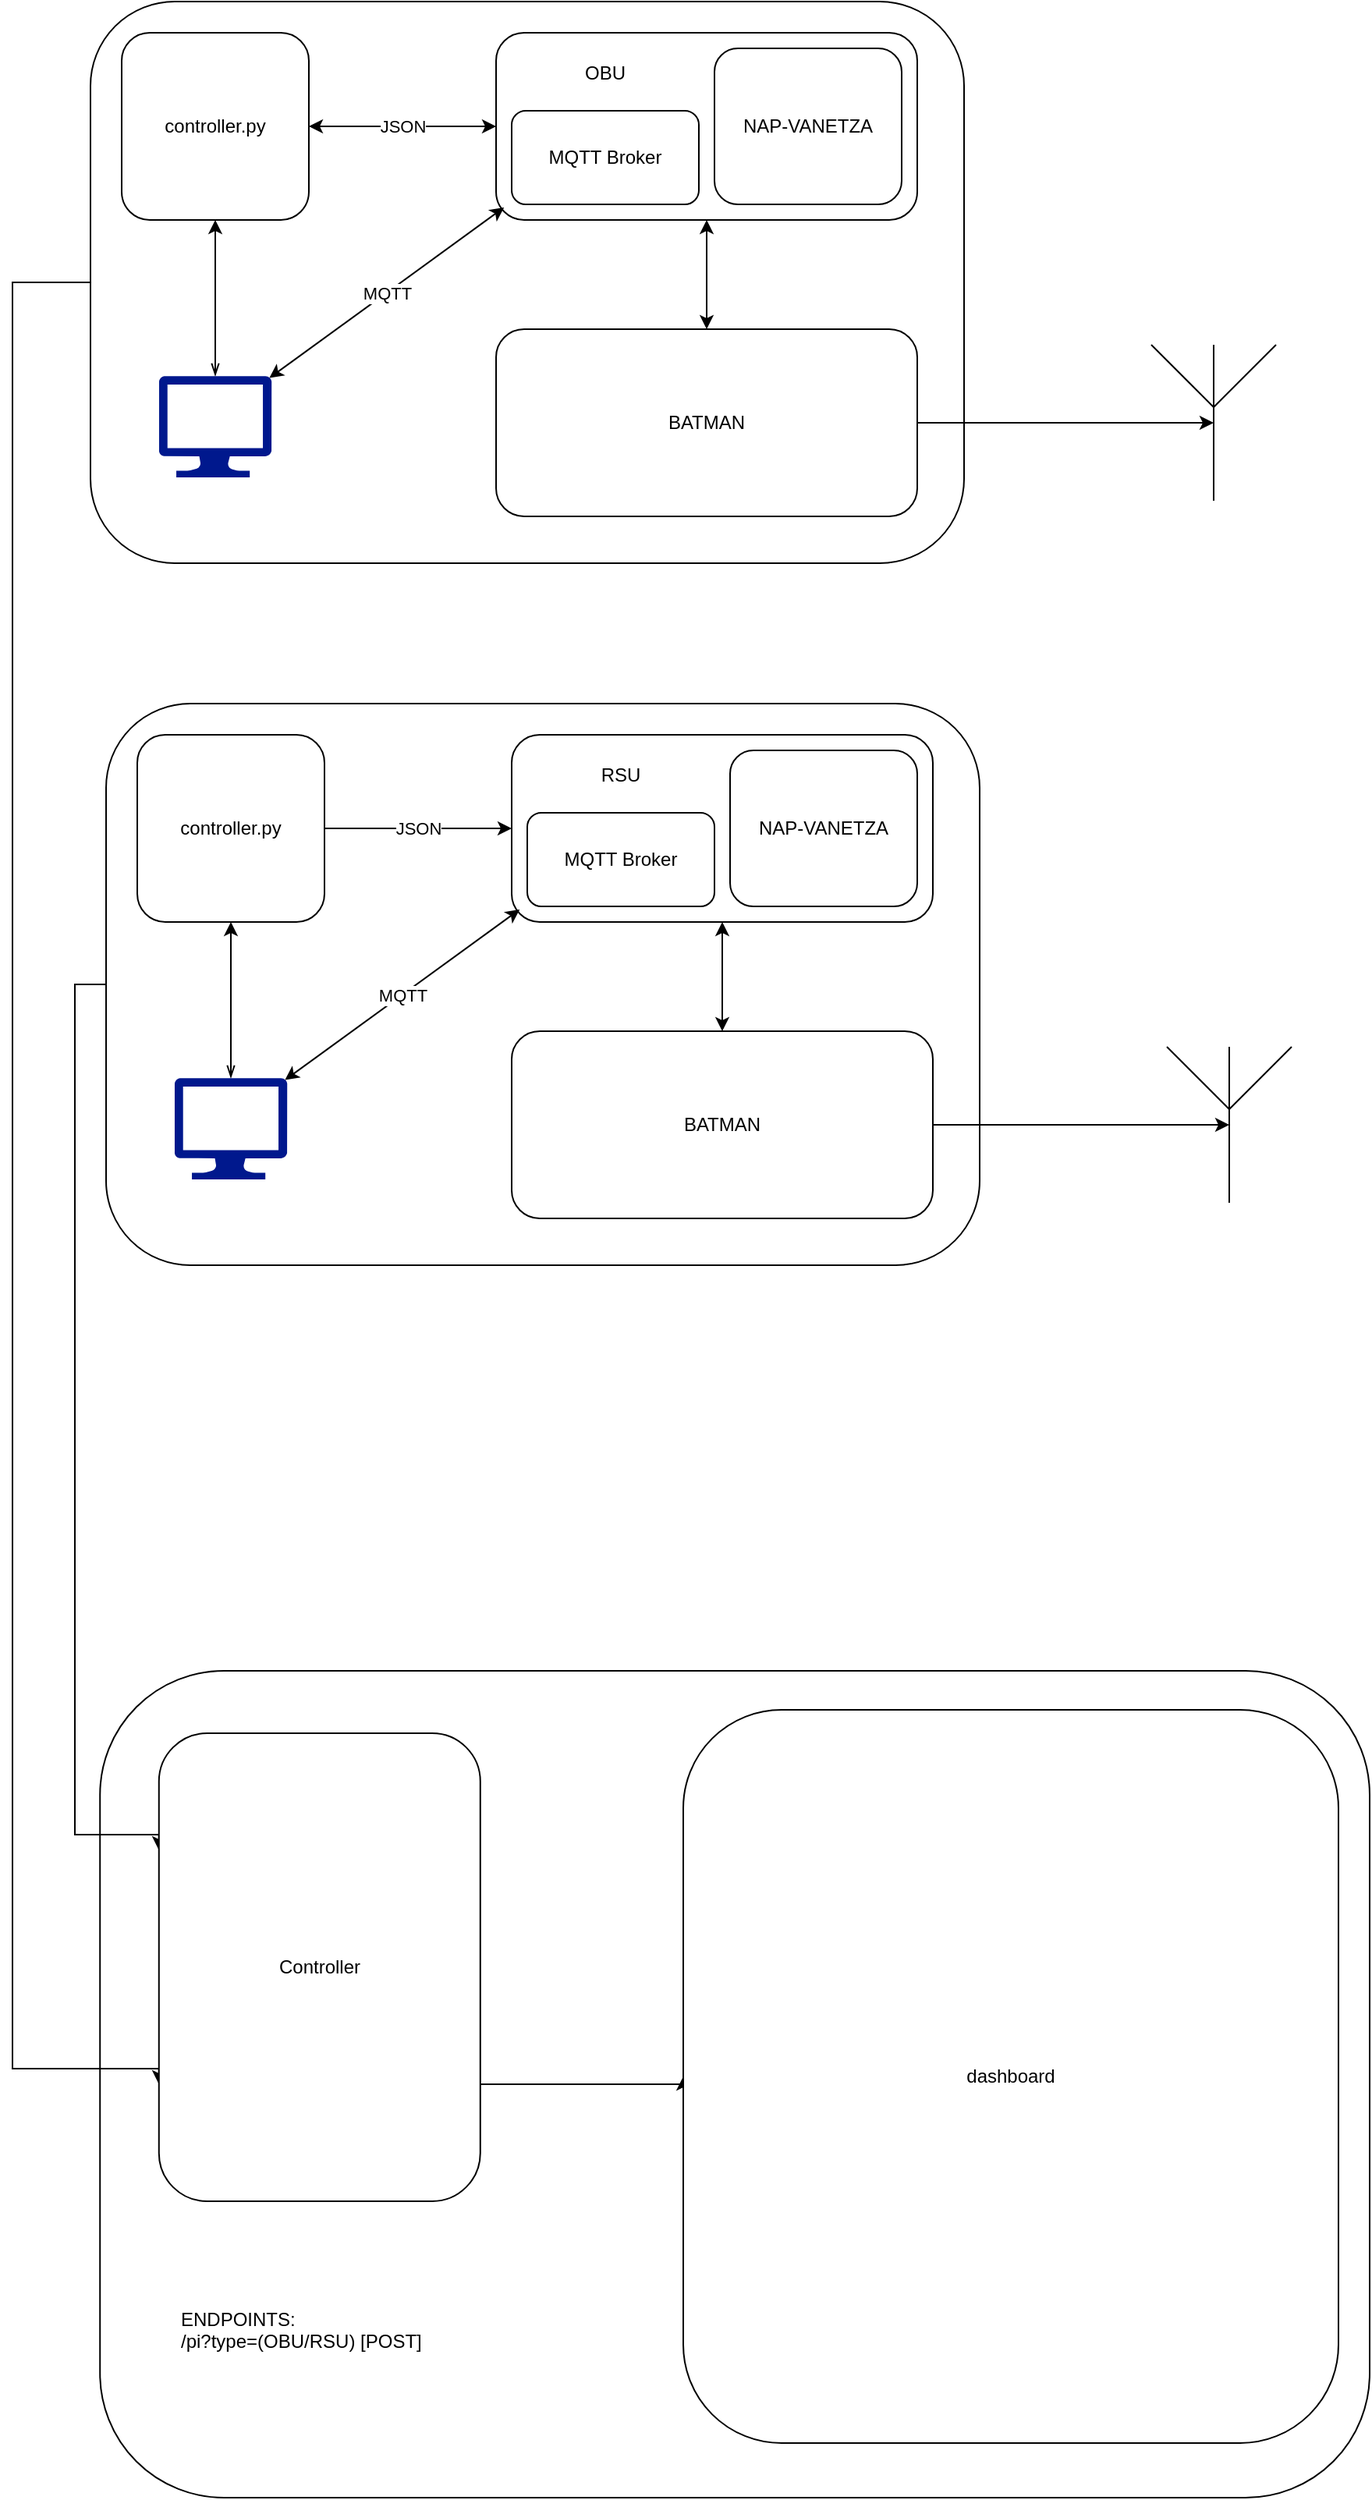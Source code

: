 <mxfile version="24.3.0" type="device">
  <diagram name="Page-1" id="f6FDDPuUjQH8AuFrgQYx">
    <mxGraphModel dx="2049" dy="1084" grid="1" gridSize="10" guides="1" tooltips="1" connect="1" arrows="1" fold="1" page="1" pageScale="1" pageWidth="850" pageHeight="1100" math="0" shadow="0">
      <root>
        <mxCell id="0" />
        <mxCell id="1" parent="0" />
        <mxCell id="xh_CueouXMLD4YrdwbHa-37" value="" style="rounded=1;whiteSpace=wrap;html=1;" vertex="1" parent="1">
          <mxGeometry x="116.11" y="1380" width="813.89" height="530" as="geometry" />
        </mxCell>
        <mxCell id="xh_CueouXMLD4YrdwbHa-44" style="edgeStyle=orthogonalEdgeStyle;rounded=0;orthogonalLoop=1;jettySize=auto;html=1;entryX=0;entryY=0.75;entryDx=0;entryDy=0;" edge="1" parent="1" source="xh_CueouXMLD4YrdwbHa-5" target="xh_CueouXMLD4YrdwbHa-40">
          <mxGeometry relative="1" as="geometry">
            <Array as="points">
              <mxPoint x="60" y="490" />
              <mxPoint x="60" y="1635" />
            </Array>
          </mxGeometry>
        </mxCell>
        <mxCell id="xh_CueouXMLD4YrdwbHa-5" value="" style="rounded=1;whiteSpace=wrap;html=1;" vertex="1" parent="1">
          <mxGeometry x="110" y="310" width="560" height="360" as="geometry" />
        </mxCell>
        <mxCell id="xh_CueouXMLD4YrdwbHa-13" style="edgeStyle=orthogonalEdgeStyle;rounded=0;orthogonalLoop=1;jettySize=auto;html=1;exitX=0.5;exitY=1;exitDx=0;exitDy=0;entryX=0.5;entryY=0;entryDx=0;entryDy=0;startArrow=classic;startFill=1;" edge="1" parent="1" source="xh_CueouXMLD4YrdwbHa-1" target="xh_CueouXMLD4YrdwbHa-6">
          <mxGeometry relative="1" as="geometry" />
        </mxCell>
        <mxCell id="xh_CueouXMLD4YrdwbHa-1" value="" style="rounded=1;whiteSpace=wrap;html=1;" vertex="1" parent="1">
          <mxGeometry x="370" y="330" width="270" height="120" as="geometry" />
        </mxCell>
        <mxCell id="xh_CueouXMLD4YrdwbHa-3" value="NAP-VANETZA" style="rounded=1;whiteSpace=wrap;html=1;" vertex="1" parent="1">
          <mxGeometry x="510" y="340" width="120" height="100" as="geometry" />
        </mxCell>
        <mxCell id="xh_CueouXMLD4YrdwbHa-4" value="MQTT Broker" style="rounded=1;whiteSpace=wrap;html=1;" vertex="1" parent="1">
          <mxGeometry x="380" y="380" width="120" height="60" as="geometry" />
        </mxCell>
        <mxCell id="xh_CueouXMLD4YrdwbHa-18" style="edgeStyle=orthogonalEdgeStyle;rounded=0;orthogonalLoop=1;jettySize=auto;html=1;" edge="1" parent="1" source="xh_CueouXMLD4YrdwbHa-6">
          <mxGeometry relative="1" as="geometry">
            <mxPoint x="830" y="580" as="targetPoint" />
          </mxGeometry>
        </mxCell>
        <mxCell id="xh_CueouXMLD4YrdwbHa-6" value="BATMAN" style="rounded=1;whiteSpace=wrap;html=1;" vertex="1" parent="1">
          <mxGeometry x="370" y="520" width="270" height="120" as="geometry" />
        </mxCell>
        <mxCell id="xh_CueouXMLD4YrdwbHa-16" style="edgeStyle=orthogonalEdgeStyle;rounded=0;orthogonalLoop=1;jettySize=auto;html=1;entryX=0.5;entryY=1;entryDx=0;entryDy=0;startArrow=openThin;startFill=0;" edge="1" parent="1" source="xh_CueouXMLD4YrdwbHa-10" target="xh_CueouXMLD4YrdwbHa-11">
          <mxGeometry relative="1" as="geometry" />
        </mxCell>
        <mxCell id="xh_CueouXMLD4YrdwbHa-10" value="" style="sketch=0;aspect=fixed;pointerEvents=1;shadow=0;dashed=0;html=1;strokeColor=none;labelPosition=center;verticalLabelPosition=bottom;verticalAlign=top;align=center;fillColor=#00188D;shape=mxgraph.azure.computer" vertex="1" parent="1">
          <mxGeometry x="153.89" y="550" width="72.22" height="65" as="geometry" />
        </mxCell>
        <mxCell id="xh_CueouXMLD4YrdwbHa-15" value="JSON" style="edgeStyle=orthogonalEdgeStyle;rounded=0;orthogonalLoop=1;jettySize=auto;html=1;entryX=0;entryY=0.5;entryDx=0;entryDy=0;startArrow=classic;startFill=1;" edge="1" parent="1" source="xh_CueouXMLD4YrdwbHa-11" target="xh_CueouXMLD4YrdwbHa-1">
          <mxGeometry relative="1" as="geometry" />
        </mxCell>
        <mxCell id="xh_CueouXMLD4YrdwbHa-11" value="controller.py" style="rounded=1;whiteSpace=wrap;html=1;" vertex="1" parent="1">
          <mxGeometry x="130" y="330" width="120" height="120" as="geometry" />
        </mxCell>
        <mxCell id="xh_CueouXMLD4YrdwbHa-17" value="&lt;div&gt;MQTT&lt;/div&gt;" style="rounded=0;orthogonalLoop=1;jettySize=auto;html=1;entryX=0.98;entryY=0.02;entryDx=0;entryDy=0;entryPerimeter=0;exitX=0.019;exitY=0.933;exitDx=0;exitDy=0;exitPerimeter=0;startArrow=classic;startFill=1;" edge="1" parent="1" source="xh_CueouXMLD4YrdwbHa-1" target="xh_CueouXMLD4YrdwbHa-10">
          <mxGeometry relative="1" as="geometry">
            <Array as="points" />
          </mxGeometry>
        </mxCell>
        <mxCell id="xh_CueouXMLD4YrdwbHa-19" value="" style="verticalLabelPosition=bottom;shadow=0;dashed=0;align=center;html=1;verticalAlign=top;shape=mxgraph.electrical.radio.aerial_-_antenna_1;" vertex="1" parent="1">
          <mxGeometry x="790" y="530" width="80" height="100" as="geometry" />
        </mxCell>
        <mxCell id="xh_CueouXMLD4YrdwbHa-20" value="OBU" style="text;html=1;align=center;verticalAlign=middle;whiteSpace=wrap;rounded=0;" vertex="1" parent="1">
          <mxGeometry x="410" y="341" width="60" height="30" as="geometry" />
        </mxCell>
        <mxCell id="xh_CueouXMLD4YrdwbHa-21" value="" style="shape=image;html=1;verticalAlign=top;verticalLabelPosition=bottom;labelBackgroundColor=#ffffff;imageAspect=0;aspect=fixed;image=https://cdn0.iconfinder.com/data/icons/social-media-2104/24/social_media_social_media_logo_docker-128.png" vertex="1" parent="1">
          <mxGeometry x="380" y="340" width="32" height="32" as="geometry" />
        </mxCell>
        <mxCell id="xh_CueouXMLD4YrdwbHa-43" style="edgeStyle=orthogonalEdgeStyle;rounded=0;orthogonalLoop=1;jettySize=auto;html=1;entryX=0;entryY=0.25;entryDx=0;entryDy=0;" edge="1" parent="1" source="xh_CueouXMLD4YrdwbHa-22" target="xh_CueouXMLD4YrdwbHa-40">
          <mxGeometry relative="1" as="geometry">
            <Array as="points">
              <mxPoint x="100" y="940" />
              <mxPoint x="100" y="1485" />
            </Array>
          </mxGeometry>
        </mxCell>
        <mxCell id="xh_CueouXMLD4YrdwbHa-22" value="" style="rounded=1;whiteSpace=wrap;html=1;" vertex="1" parent="1">
          <mxGeometry x="120" y="760" width="560" height="360" as="geometry" />
        </mxCell>
        <mxCell id="xh_CueouXMLD4YrdwbHa-23" style="edgeStyle=orthogonalEdgeStyle;rounded=0;orthogonalLoop=1;jettySize=auto;html=1;exitX=0.5;exitY=1;exitDx=0;exitDy=0;entryX=0.5;entryY=0;entryDx=0;entryDy=0;startArrow=classic;startFill=1;" edge="1" parent="1" source="xh_CueouXMLD4YrdwbHa-24" target="xh_CueouXMLD4YrdwbHa-28">
          <mxGeometry relative="1" as="geometry" />
        </mxCell>
        <mxCell id="xh_CueouXMLD4YrdwbHa-24" value="" style="rounded=1;whiteSpace=wrap;html=1;" vertex="1" parent="1">
          <mxGeometry x="380" y="780" width="270" height="120" as="geometry" />
        </mxCell>
        <mxCell id="xh_CueouXMLD4YrdwbHa-25" value="NAP-VANETZA" style="rounded=1;whiteSpace=wrap;html=1;" vertex="1" parent="1">
          <mxGeometry x="520" y="790" width="120" height="100" as="geometry" />
        </mxCell>
        <mxCell id="xh_CueouXMLD4YrdwbHa-26" value="MQTT Broker" style="rounded=1;whiteSpace=wrap;html=1;" vertex="1" parent="1">
          <mxGeometry x="390" y="830" width="120" height="60" as="geometry" />
        </mxCell>
        <mxCell id="xh_CueouXMLD4YrdwbHa-27" style="edgeStyle=orthogonalEdgeStyle;rounded=0;orthogonalLoop=1;jettySize=auto;html=1;" edge="1" parent="1" source="xh_CueouXMLD4YrdwbHa-28">
          <mxGeometry relative="1" as="geometry">
            <mxPoint x="840" y="1030" as="targetPoint" />
          </mxGeometry>
        </mxCell>
        <mxCell id="xh_CueouXMLD4YrdwbHa-28" value="BATMAN" style="rounded=1;whiteSpace=wrap;html=1;" vertex="1" parent="1">
          <mxGeometry x="380" y="970" width="270" height="120" as="geometry" />
        </mxCell>
        <mxCell id="xh_CueouXMLD4YrdwbHa-29" style="edgeStyle=orthogonalEdgeStyle;rounded=0;orthogonalLoop=1;jettySize=auto;html=1;entryX=0.5;entryY=1;entryDx=0;entryDy=0;startArrow=openThin;startFill=0;" edge="1" parent="1" source="xh_CueouXMLD4YrdwbHa-30" target="xh_CueouXMLD4YrdwbHa-32">
          <mxGeometry relative="1" as="geometry" />
        </mxCell>
        <mxCell id="xh_CueouXMLD4YrdwbHa-30" value="" style="sketch=0;aspect=fixed;pointerEvents=1;shadow=0;dashed=0;html=1;strokeColor=none;labelPosition=center;verticalLabelPosition=bottom;verticalAlign=top;align=center;fillColor=#00188D;shape=mxgraph.azure.computer" vertex="1" parent="1">
          <mxGeometry x="163.89" y="1000" width="72.22" height="65" as="geometry" />
        </mxCell>
        <mxCell id="xh_CueouXMLD4YrdwbHa-31" value="JSON" style="edgeStyle=orthogonalEdgeStyle;rounded=0;orthogonalLoop=1;jettySize=auto;html=1;entryX=0;entryY=0.5;entryDx=0;entryDy=0;" edge="1" parent="1" source="xh_CueouXMLD4YrdwbHa-32" target="xh_CueouXMLD4YrdwbHa-24">
          <mxGeometry relative="1" as="geometry" />
        </mxCell>
        <mxCell id="xh_CueouXMLD4YrdwbHa-32" value="controller.py" style="rounded=1;whiteSpace=wrap;html=1;" vertex="1" parent="1">
          <mxGeometry x="140" y="780" width="120" height="120" as="geometry" />
        </mxCell>
        <mxCell id="xh_CueouXMLD4YrdwbHa-33" value="&lt;div&gt;MQTT&lt;/div&gt;" style="rounded=0;orthogonalLoop=1;jettySize=auto;html=1;entryX=0.98;entryY=0.02;entryDx=0;entryDy=0;entryPerimeter=0;exitX=0.019;exitY=0.933;exitDx=0;exitDy=0;exitPerimeter=0;startArrow=classic;startFill=1;" edge="1" parent="1" source="xh_CueouXMLD4YrdwbHa-24" target="xh_CueouXMLD4YrdwbHa-30">
          <mxGeometry relative="1" as="geometry">
            <Array as="points" />
          </mxGeometry>
        </mxCell>
        <mxCell id="xh_CueouXMLD4YrdwbHa-34" value="" style="verticalLabelPosition=bottom;shadow=0;dashed=0;align=center;html=1;verticalAlign=top;shape=mxgraph.electrical.radio.aerial_-_antenna_1;" vertex="1" parent="1">
          <mxGeometry x="800" y="980" width="80" height="100" as="geometry" />
        </mxCell>
        <mxCell id="xh_CueouXMLD4YrdwbHa-35" value="RSU" style="text;html=1;align=center;verticalAlign=middle;whiteSpace=wrap;rounded=0;" vertex="1" parent="1">
          <mxGeometry x="420" y="791" width="60" height="30" as="geometry" />
        </mxCell>
        <mxCell id="xh_CueouXMLD4YrdwbHa-36" value="" style="shape=image;html=1;verticalAlign=top;verticalLabelPosition=bottom;labelBackgroundColor=#ffffff;imageAspect=0;aspect=fixed;image=https://cdn0.iconfinder.com/data/icons/social-media-2104/24/social_media_social_media_logo_docker-128.png" vertex="1" parent="1">
          <mxGeometry x="390" y="790" width="32" height="32" as="geometry" />
        </mxCell>
        <mxCell id="xh_CueouXMLD4YrdwbHa-53" style="edgeStyle=orthogonalEdgeStyle;rounded=0;orthogonalLoop=1;jettySize=auto;html=1;exitX=1;exitY=0.75;exitDx=0;exitDy=0;entryX=0;entryY=0.5;entryDx=0;entryDy=0;" edge="1" parent="1" source="xh_CueouXMLD4YrdwbHa-40" target="xh_CueouXMLD4YrdwbHa-45">
          <mxGeometry relative="1" as="geometry">
            <Array as="points">
              <mxPoint x="490" y="1645" />
            </Array>
          </mxGeometry>
        </mxCell>
        <mxCell id="xh_CueouXMLD4YrdwbHa-40" value="Controller" style="rounded=1;whiteSpace=wrap;html=1;" vertex="1" parent="1">
          <mxGeometry x="153.89" y="1420" width="206" height="300" as="geometry" />
        </mxCell>
        <mxCell id="xh_CueouXMLD4YrdwbHa-45" value="dashboard" style="rounded=1;whiteSpace=wrap;html=1;" vertex="1" parent="1">
          <mxGeometry x="490" y="1405" width="420" height="470" as="geometry" />
        </mxCell>
        <mxCell id="xh_CueouXMLD4YrdwbHa-54" value="&lt;div align=&quot;left&quot;&gt;ENDPOINTS:&lt;/div&gt;&lt;div align=&quot;left&quot;&gt;/pi?type=(OBU/RSU) [POST]&lt;/div&gt;&lt;div align=&quot;left&quot;&gt;&lt;br&gt;&lt;/div&gt;" style="text;html=1;align=left;verticalAlign=middle;whiteSpace=wrap;rounded=0;" vertex="1" parent="1">
          <mxGeometry x="166.11" y="1740" width="183.89" height="140" as="geometry" />
        </mxCell>
      </root>
    </mxGraphModel>
  </diagram>
</mxfile>
